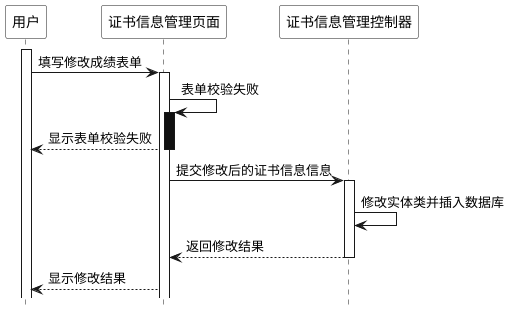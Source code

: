 @startuml written_update

hide footbox
skinparam sequence {
  ParticipantBackgroundColor #ffffff
  ParticipantFontColor #000000
}

participant 用户
participant 证书信息管理页面
participant 证书信息管理控制器

activate 用户
用户 -> 证书信息管理页面: 填写修改成绩表单


activate 证书信息管理页面
证书信息管理页面 -> 证书信息管理页面: 表单校验失败

activate 证书信息管理页面 #1
证书信息管理页面 --> 用户: 显示表单校验失败
deactivate 证书信息管理页面 #1

证书信息管理页面 -> 证书信息管理控制器: 提交修改后的证书信息信息

activate 证书信息管理控制器
证书信息管理控制器 -> 证书信息管理控制器: 修改实体类并插入数据库

证书信息管理控制器 --> 证书信息管理页面: 返回修改结果
deactivate 证书信息管理控制器

证书信息管理页面 --> 用户: 显示修改结果

@enduml